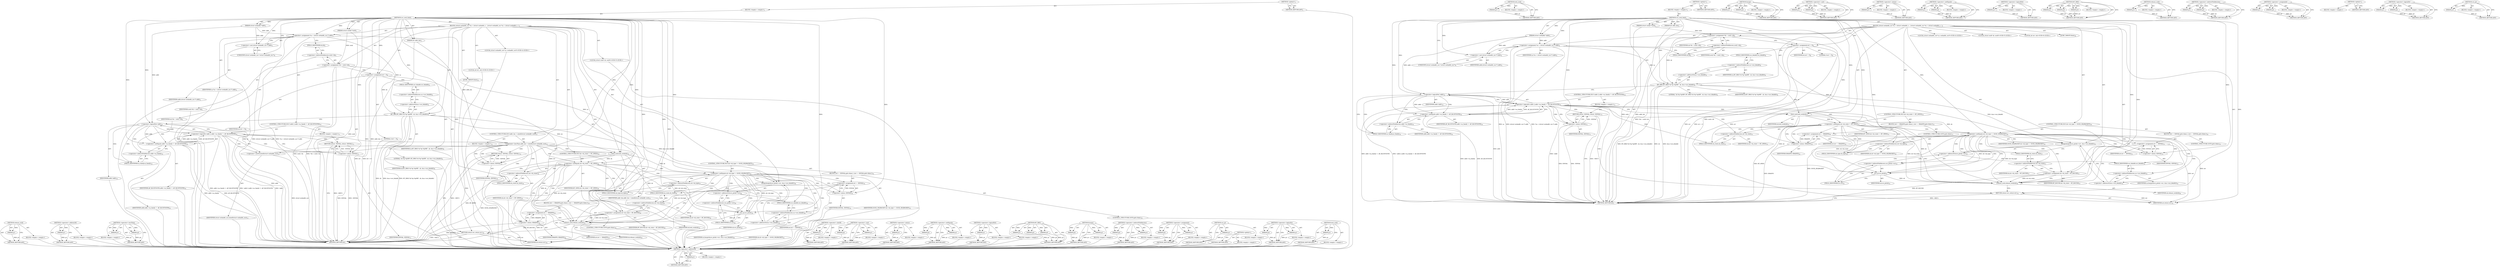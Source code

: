 digraph "lock_sock" {
vulnerable_143 [label=<(METHOD,&lt;operator&gt;.addressOf)>];
vulnerable_144 [label=<(PARAM,p1)>];
vulnerable_145 [label=<(BLOCK,&lt;empty&gt;,&lt;empty&gt;)>];
vulnerable_146 [label=<(METHOD_RETURN,ANY)>];
vulnerable_165 [label=<(METHOD,lock_sock)>];
vulnerable_166 [label=<(PARAM,p1)>];
vulnerable_167 [label=<(BLOCK,&lt;empty&gt;,&lt;empty&gt;)>];
vulnerable_168 [label=<(METHOD_RETURN,ANY)>];
vulnerable_6 [label=<(METHOD,&lt;global&gt;)<SUB>1</SUB>>];
vulnerable_7 [label=<(BLOCK,&lt;empty&gt;,&lt;empty&gt;)<SUB>1</SUB>>];
vulnerable_8 [label=<(METHOD,sco_sock_bind)<SUB>1</SUB>>];
vulnerable_9 [label=<(PARAM,struct socket *sock)<SUB>1</SUB>>];
vulnerable_10 [label=<(PARAM,struct sockaddr *addr)<SUB>1</SUB>>];
vulnerable_11 [label=<(PARAM,int addr_len)<SUB>2</SUB>>];
vulnerable_12 [label=<(BLOCK,{
	struct sockaddr_sco *sa = (struct sockaddr_s...,{
	struct sockaddr_sco *sa = (struct sockaddr_s...)<SUB>3</SUB>>];
vulnerable_13 [label="<(LOCAL,struct sockaddr_sco* sa: sockaddr_sco*)<SUB>4</SUB>>"];
vulnerable_14 [label=<(&lt;operator&gt;.assignment,*sa = (struct sockaddr_sco *) addr)<SUB>4</SUB>>];
vulnerable_15 [label=<(IDENTIFIER,sa,*sa = (struct sockaddr_sco *) addr)<SUB>4</SUB>>];
vulnerable_16 [label=<(&lt;operator&gt;.cast,(struct sockaddr_sco *) addr)<SUB>4</SUB>>];
vulnerable_17 [label=<(UNKNOWN,struct sockaddr_sco *,struct sockaddr_sco *)<SUB>4</SUB>>];
vulnerable_18 [label=<(IDENTIFIER,addr,(struct sockaddr_sco *) addr)<SUB>4</SUB>>];
vulnerable_19 [label="<(LOCAL,struct sock* sk: sock*)<SUB>5</SUB>>"];
vulnerable_20 [label=<(&lt;operator&gt;.assignment,*sk = sock-&gt;sk)<SUB>5</SUB>>];
vulnerable_21 [label=<(IDENTIFIER,sk,*sk = sock-&gt;sk)<SUB>5</SUB>>];
vulnerable_22 [label=<(&lt;operator&gt;.indirectFieldAccess,sock-&gt;sk)<SUB>5</SUB>>];
vulnerable_23 [label=<(IDENTIFIER,sock,*sk = sock-&gt;sk)<SUB>5</SUB>>];
vulnerable_24 [label=<(FIELD_IDENTIFIER,sk,sk)<SUB>5</SUB>>];
vulnerable_25 [label="<(LOCAL,int err: int)<SUB>6</SUB>>"];
vulnerable_26 [label=<(&lt;operator&gt;.assignment,err = 0)<SUB>6</SUB>>];
vulnerable_27 [label=<(IDENTIFIER,err,err = 0)<SUB>6</SUB>>];
vulnerable_28 [label=<(LITERAL,0,err = 0)<SUB>6</SUB>>];
vulnerable_29 [label=<(BT_DBG,BT_DBG(&quot;sk %p %pMR&quot;, sk, &amp;sa-&gt;sco_bdaddr))<SUB>8</SUB>>];
vulnerable_30 [label=<(LITERAL,&quot;sk %p %pMR&quot;,BT_DBG(&quot;sk %p %pMR&quot;, sk, &amp;sa-&gt;sco_bdaddr))<SUB>8</SUB>>];
vulnerable_31 [label=<(IDENTIFIER,sk,BT_DBG(&quot;sk %p %pMR&quot;, sk, &amp;sa-&gt;sco_bdaddr))<SUB>8</SUB>>];
vulnerable_32 [label=<(&lt;operator&gt;.addressOf,&amp;sa-&gt;sco_bdaddr)<SUB>8</SUB>>];
vulnerable_33 [label=<(&lt;operator&gt;.indirectFieldAccess,sa-&gt;sco_bdaddr)<SUB>8</SUB>>];
vulnerable_34 [label=<(IDENTIFIER,sa,BT_DBG(&quot;sk %p %pMR&quot;, sk, &amp;sa-&gt;sco_bdaddr))<SUB>8</SUB>>];
vulnerable_35 [label=<(FIELD_IDENTIFIER,sco_bdaddr,sco_bdaddr)<SUB>8</SUB>>];
vulnerable_36 [label=<(CONTROL_STRUCTURE,IF,if (!addr || addr-&gt;sa_family != AF_BLUETOOTH))<SUB>10</SUB>>];
vulnerable_37 [label=<(&lt;operator&gt;.logicalOr,!addr || addr-&gt;sa_family != AF_BLUETOOTH)<SUB>10</SUB>>];
vulnerable_38 [label=<(&lt;operator&gt;.logicalNot,!addr)<SUB>10</SUB>>];
vulnerable_39 [label=<(IDENTIFIER,addr,!addr)<SUB>10</SUB>>];
vulnerable_40 [label=<(&lt;operator&gt;.notEquals,addr-&gt;sa_family != AF_BLUETOOTH)<SUB>10</SUB>>];
vulnerable_41 [label=<(&lt;operator&gt;.indirectFieldAccess,addr-&gt;sa_family)<SUB>10</SUB>>];
vulnerable_42 [label=<(IDENTIFIER,addr,addr-&gt;sa_family != AF_BLUETOOTH)<SUB>10</SUB>>];
vulnerable_43 [label=<(FIELD_IDENTIFIER,sa_family,sa_family)<SUB>10</SUB>>];
vulnerable_44 [label=<(IDENTIFIER,AF_BLUETOOTH,addr-&gt;sa_family != AF_BLUETOOTH)<SUB>10</SUB>>];
vulnerable_45 [label=<(BLOCK,&lt;empty&gt;,&lt;empty&gt;)<SUB>11</SUB>>];
vulnerable_46 [label=<(RETURN,return -EINVAL;,return -EINVAL;)<SUB>11</SUB>>];
vulnerable_47 [label=<(&lt;operator&gt;.minus,-EINVAL)<SUB>11</SUB>>];
vulnerable_48 [label=<(IDENTIFIER,EINVAL,-EINVAL)<SUB>11</SUB>>];
vulnerable_49 [label=<(lock_sock,lock_sock(sk))<SUB>13</SUB>>];
vulnerable_50 [label=<(IDENTIFIER,sk,lock_sock(sk))<SUB>13</SUB>>];
vulnerable_51 [label=<(CONTROL_STRUCTURE,IF,if (sk-&gt;sk_state != BT_OPEN))<SUB>15</SUB>>];
vulnerable_52 [label=<(&lt;operator&gt;.notEquals,sk-&gt;sk_state != BT_OPEN)<SUB>15</SUB>>];
vulnerable_53 [label=<(&lt;operator&gt;.indirectFieldAccess,sk-&gt;sk_state)<SUB>15</SUB>>];
vulnerable_54 [label=<(IDENTIFIER,sk,sk-&gt;sk_state != BT_OPEN)<SUB>15</SUB>>];
vulnerable_55 [label=<(FIELD_IDENTIFIER,sk_state,sk_state)<SUB>15</SUB>>];
vulnerable_56 [label=<(IDENTIFIER,BT_OPEN,sk-&gt;sk_state != BT_OPEN)<SUB>15</SUB>>];
vulnerable_57 [label=<(BLOCK,{
		err = -EBADFD;
		goto done;
	},{
		err = -EBADFD;
		goto done;
	})<SUB>15</SUB>>];
vulnerable_58 [label=<(&lt;operator&gt;.assignment,err = -EBADFD)<SUB>16</SUB>>];
vulnerable_59 [label=<(IDENTIFIER,err,err = -EBADFD)<SUB>16</SUB>>];
vulnerable_60 [label=<(&lt;operator&gt;.minus,-EBADFD)<SUB>16</SUB>>];
vulnerable_61 [label=<(IDENTIFIER,EBADFD,-EBADFD)<SUB>16</SUB>>];
vulnerable_62 [label=<(CONTROL_STRUCTURE,GOTO,goto done;)<SUB>17</SUB>>];
vulnerable_63 [label=<(CONTROL_STRUCTURE,IF,if (sk-&gt;sk_type != SOCK_SEQPACKET))<SUB>20</SUB>>];
vulnerable_64 [label=<(&lt;operator&gt;.notEquals,sk-&gt;sk_type != SOCK_SEQPACKET)<SUB>20</SUB>>];
vulnerable_65 [label=<(&lt;operator&gt;.indirectFieldAccess,sk-&gt;sk_type)<SUB>20</SUB>>];
vulnerable_66 [label=<(IDENTIFIER,sk,sk-&gt;sk_type != SOCK_SEQPACKET)<SUB>20</SUB>>];
vulnerable_67 [label=<(FIELD_IDENTIFIER,sk_type,sk_type)<SUB>20</SUB>>];
vulnerable_68 [label=<(IDENTIFIER,SOCK_SEQPACKET,sk-&gt;sk_type != SOCK_SEQPACKET)<SUB>20</SUB>>];
vulnerable_69 [label=<(BLOCK,{
		err = -EINVAL;
		goto done;
	},{
		err = -EINVAL;
		goto done;
	})<SUB>20</SUB>>];
vulnerable_70 [label=<(&lt;operator&gt;.assignment,err = -EINVAL)<SUB>21</SUB>>];
vulnerable_71 [label=<(IDENTIFIER,err,err = -EINVAL)<SUB>21</SUB>>];
vulnerable_72 [label=<(&lt;operator&gt;.minus,-EINVAL)<SUB>21</SUB>>];
vulnerable_73 [label=<(IDENTIFIER,EINVAL,-EINVAL)<SUB>21</SUB>>];
vulnerable_74 [label=<(CONTROL_STRUCTURE,GOTO,goto done;)<SUB>22</SUB>>];
vulnerable_75 [label=<(bacpy,bacpy(&amp;sco_pi(sk)-&gt;src, &amp;sa-&gt;sco_bdaddr))<SUB>25</SUB>>];
vulnerable_76 [label=<(&lt;operator&gt;.addressOf,&amp;sco_pi(sk)-&gt;src)<SUB>25</SUB>>];
vulnerable_77 [label=<(&lt;operator&gt;.indirectFieldAccess,sco_pi(sk)-&gt;src)<SUB>25</SUB>>];
vulnerable_78 [label=<(sco_pi,sco_pi(sk))<SUB>25</SUB>>];
vulnerable_79 [label=<(IDENTIFIER,sk,sco_pi(sk))<SUB>25</SUB>>];
vulnerable_80 [label=<(FIELD_IDENTIFIER,src,src)<SUB>25</SUB>>];
vulnerable_81 [label=<(&lt;operator&gt;.addressOf,&amp;sa-&gt;sco_bdaddr)<SUB>25</SUB>>];
vulnerable_82 [label=<(&lt;operator&gt;.indirectFieldAccess,sa-&gt;sco_bdaddr)<SUB>25</SUB>>];
vulnerable_83 [label=<(IDENTIFIER,sa,bacpy(&amp;sco_pi(sk)-&gt;src, &amp;sa-&gt;sco_bdaddr))<SUB>25</SUB>>];
vulnerable_84 [label=<(FIELD_IDENTIFIER,sco_bdaddr,sco_bdaddr)<SUB>25</SUB>>];
vulnerable_85 [label=<(&lt;operator&gt;.assignment,sk-&gt;sk_state = BT_BOUND)<SUB>27</SUB>>];
vulnerable_86 [label=<(&lt;operator&gt;.indirectFieldAccess,sk-&gt;sk_state)<SUB>27</SUB>>];
vulnerable_87 [label=<(IDENTIFIER,sk,sk-&gt;sk_state = BT_BOUND)<SUB>27</SUB>>];
vulnerable_88 [label=<(FIELD_IDENTIFIER,sk_state,sk_state)<SUB>27</SUB>>];
vulnerable_89 [label=<(IDENTIFIER,BT_BOUND,sk-&gt;sk_state = BT_BOUND)<SUB>27</SUB>>];
vulnerable_90 [label=<(JUMP_TARGET,done)<SUB>29</SUB>>];
vulnerable_91 [label=<(release_sock,release_sock(sk))<SUB>30</SUB>>];
vulnerable_92 [label=<(IDENTIFIER,sk,release_sock(sk))<SUB>30</SUB>>];
vulnerable_93 [label=<(RETURN,return err;,return err;)<SUB>31</SUB>>];
vulnerable_94 [label=<(IDENTIFIER,err,return err;)<SUB>31</SUB>>];
vulnerable_95 [label=<(METHOD_RETURN,int)<SUB>1</SUB>>];
vulnerable_97 [label=<(METHOD_RETURN,ANY)<SUB>1</SUB>>];
vulnerable_169 [label=<(METHOD,bacpy)>];
vulnerable_170 [label=<(PARAM,p1)>];
vulnerable_171 [label=<(PARAM,p2)>];
vulnerable_172 [label=<(BLOCK,&lt;empty&gt;,&lt;empty&gt;)>];
vulnerable_173 [label=<(METHOD_RETURN,ANY)>];
vulnerable_127 [label=<(METHOD,&lt;operator&gt;.cast)>];
vulnerable_128 [label=<(PARAM,p1)>];
vulnerable_129 [label=<(PARAM,p2)>];
vulnerable_130 [label=<(BLOCK,&lt;empty&gt;,&lt;empty&gt;)>];
vulnerable_131 [label=<(METHOD_RETURN,ANY)>];
vulnerable_161 [label=<(METHOD,&lt;operator&gt;.minus)>];
vulnerable_162 [label=<(PARAM,p1)>];
vulnerable_163 [label=<(BLOCK,&lt;empty&gt;,&lt;empty&gt;)>];
vulnerable_164 [label=<(METHOD_RETURN,ANY)>];
vulnerable_156 [label=<(METHOD,&lt;operator&gt;.notEquals)>];
vulnerable_157 [label=<(PARAM,p1)>];
vulnerable_158 [label=<(PARAM,p2)>];
vulnerable_159 [label=<(BLOCK,&lt;empty&gt;,&lt;empty&gt;)>];
vulnerable_160 [label=<(METHOD_RETURN,ANY)>];
vulnerable_152 [label=<(METHOD,&lt;operator&gt;.logicalNot)>];
vulnerable_153 [label=<(PARAM,p1)>];
vulnerable_154 [label=<(BLOCK,&lt;empty&gt;,&lt;empty&gt;)>];
vulnerable_155 [label=<(METHOD_RETURN,ANY)>];
vulnerable_137 [label=<(METHOD,BT_DBG)>];
vulnerable_138 [label=<(PARAM,p1)>];
vulnerable_139 [label=<(PARAM,p2)>];
vulnerable_140 [label=<(PARAM,p3)>];
vulnerable_141 [label=<(BLOCK,&lt;empty&gt;,&lt;empty&gt;)>];
vulnerable_142 [label=<(METHOD_RETURN,ANY)>];
vulnerable_178 [label=<(METHOD,release_sock)>];
vulnerable_179 [label=<(PARAM,p1)>];
vulnerable_180 [label=<(BLOCK,&lt;empty&gt;,&lt;empty&gt;)>];
vulnerable_181 [label=<(METHOD_RETURN,ANY)>];
vulnerable_132 [label=<(METHOD,&lt;operator&gt;.indirectFieldAccess)>];
vulnerable_133 [label=<(PARAM,p1)>];
vulnerable_134 [label=<(PARAM,p2)>];
vulnerable_135 [label=<(BLOCK,&lt;empty&gt;,&lt;empty&gt;)>];
vulnerable_136 [label=<(METHOD_RETURN,ANY)>];
vulnerable_122 [label=<(METHOD,&lt;operator&gt;.assignment)>];
vulnerable_123 [label=<(PARAM,p1)>];
vulnerable_124 [label=<(PARAM,p2)>];
vulnerable_125 [label=<(BLOCK,&lt;empty&gt;,&lt;empty&gt;)>];
vulnerable_126 [label=<(METHOD_RETURN,ANY)>];
vulnerable_116 [label=<(METHOD,&lt;global&gt;)<SUB>1</SUB>>];
vulnerable_117 [label=<(BLOCK,&lt;empty&gt;,&lt;empty&gt;)>];
vulnerable_118 [label=<(METHOD_RETURN,ANY)>];
vulnerable_147 [label=<(METHOD,&lt;operator&gt;.logicalOr)>];
vulnerable_148 [label=<(PARAM,p1)>];
vulnerable_149 [label=<(PARAM,p2)>];
vulnerable_150 [label=<(BLOCK,&lt;empty&gt;,&lt;empty&gt;)>];
vulnerable_151 [label=<(METHOD_RETURN,ANY)>];
vulnerable_174 [label=<(METHOD,sco_pi)>];
vulnerable_175 [label=<(PARAM,p1)>];
vulnerable_176 [label=<(BLOCK,&lt;empty&gt;,&lt;empty&gt;)>];
vulnerable_177 [label=<(METHOD_RETURN,ANY)>];
fixed_198 [label=<(METHOD,release_sock)>];
fixed_199 [label=<(PARAM,p1)>];
fixed_200 [label=<(BLOCK,&lt;empty&gt;,&lt;empty&gt;)>];
fixed_201 [label=<(METHOD_RETURN,ANY)>];
fixed_154 [label=<(METHOD,&lt;operator&gt;.addressOf)>];
fixed_155 [label=<(PARAM,p1)>];
fixed_156 [label=<(BLOCK,&lt;empty&gt;,&lt;empty&gt;)>];
fixed_157 [label=<(METHOD_RETURN,ANY)>];
fixed_176 [label=<(METHOD,&lt;operator&gt;.lessThan)>];
fixed_177 [label=<(PARAM,p1)>];
fixed_178 [label=<(PARAM,p2)>];
fixed_179 [label=<(BLOCK,&lt;empty&gt;,&lt;empty&gt;)>];
fixed_180 [label=<(METHOD_RETURN,ANY)>];
fixed_6 [label=<(METHOD,&lt;global&gt;)<SUB>1</SUB>>];
fixed_7 [label=<(BLOCK,&lt;empty&gt;,&lt;empty&gt;)<SUB>1</SUB>>];
fixed_8 [label=<(METHOD,sco_sock_bind)<SUB>1</SUB>>];
fixed_9 [label=<(PARAM,struct socket *sock)<SUB>1</SUB>>];
fixed_10 [label=<(PARAM,struct sockaddr *addr)<SUB>1</SUB>>];
fixed_11 [label=<(PARAM,int addr_len)<SUB>2</SUB>>];
fixed_12 [label=<(BLOCK,{
	struct sockaddr_sco *sa = (struct sockaddr_s...,{
	struct sockaddr_sco *sa = (struct sockaddr_s...)<SUB>3</SUB>>];
fixed_13 [label="<(LOCAL,struct sockaddr_sco* sa: sockaddr_sco*)<SUB>4</SUB>>"];
fixed_14 [label=<(&lt;operator&gt;.assignment,*sa = (struct sockaddr_sco *) addr)<SUB>4</SUB>>];
fixed_15 [label=<(IDENTIFIER,sa,*sa = (struct sockaddr_sco *) addr)<SUB>4</SUB>>];
fixed_16 [label=<(&lt;operator&gt;.cast,(struct sockaddr_sco *) addr)<SUB>4</SUB>>];
fixed_17 [label=<(UNKNOWN,struct sockaddr_sco *,struct sockaddr_sco *)<SUB>4</SUB>>];
fixed_18 [label=<(IDENTIFIER,addr,(struct sockaddr_sco *) addr)<SUB>4</SUB>>];
fixed_19 [label="<(LOCAL,struct sock* sk: sock*)<SUB>5</SUB>>"];
fixed_20 [label=<(&lt;operator&gt;.assignment,*sk = sock-&gt;sk)<SUB>5</SUB>>];
fixed_21 [label=<(IDENTIFIER,sk,*sk = sock-&gt;sk)<SUB>5</SUB>>];
fixed_22 [label=<(&lt;operator&gt;.indirectFieldAccess,sock-&gt;sk)<SUB>5</SUB>>];
fixed_23 [label=<(IDENTIFIER,sock,*sk = sock-&gt;sk)<SUB>5</SUB>>];
fixed_24 [label=<(FIELD_IDENTIFIER,sk,sk)<SUB>5</SUB>>];
fixed_25 [label="<(LOCAL,int err: int)<SUB>6</SUB>>"];
fixed_26 [label=<(&lt;operator&gt;.assignment,err = 0)<SUB>6</SUB>>];
fixed_27 [label=<(IDENTIFIER,err,err = 0)<SUB>6</SUB>>];
fixed_28 [label=<(LITERAL,0,err = 0)<SUB>6</SUB>>];
fixed_29 [label=<(BT_DBG,BT_DBG(&quot;sk %p %pMR&quot;, sk, &amp;sa-&gt;sco_bdaddr))<SUB>8</SUB>>];
fixed_30 [label=<(LITERAL,&quot;sk %p %pMR&quot;,BT_DBG(&quot;sk %p %pMR&quot;, sk, &amp;sa-&gt;sco_bdaddr))<SUB>8</SUB>>];
fixed_31 [label=<(IDENTIFIER,sk,BT_DBG(&quot;sk %p %pMR&quot;, sk, &amp;sa-&gt;sco_bdaddr))<SUB>8</SUB>>];
fixed_32 [label=<(&lt;operator&gt;.addressOf,&amp;sa-&gt;sco_bdaddr)<SUB>8</SUB>>];
fixed_33 [label=<(&lt;operator&gt;.indirectFieldAccess,sa-&gt;sco_bdaddr)<SUB>8</SUB>>];
fixed_34 [label=<(IDENTIFIER,sa,BT_DBG(&quot;sk %p %pMR&quot;, sk, &amp;sa-&gt;sco_bdaddr))<SUB>8</SUB>>];
fixed_35 [label=<(FIELD_IDENTIFIER,sco_bdaddr,sco_bdaddr)<SUB>8</SUB>>];
fixed_36 [label=<(CONTROL_STRUCTURE,IF,if (!addr || addr-&gt;sa_family != AF_BLUETOOTH))<SUB>10</SUB>>];
fixed_37 [label=<(&lt;operator&gt;.logicalOr,!addr || addr-&gt;sa_family != AF_BLUETOOTH)<SUB>10</SUB>>];
fixed_38 [label=<(&lt;operator&gt;.logicalNot,!addr)<SUB>10</SUB>>];
fixed_39 [label=<(IDENTIFIER,addr,!addr)<SUB>10</SUB>>];
fixed_40 [label=<(&lt;operator&gt;.notEquals,addr-&gt;sa_family != AF_BLUETOOTH)<SUB>10</SUB>>];
fixed_41 [label=<(&lt;operator&gt;.indirectFieldAccess,addr-&gt;sa_family)<SUB>10</SUB>>];
fixed_42 [label=<(IDENTIFIER,addr,addr-&gt;sa_family != AF_BLUETOOTH)<SUB>10</SUB>>];
fixed_43 [label=<(FIELD_IDENTIFIER,sa_family,sa_family)<SUB>10</SUB>>];
fixed_44 [label=<(IDENTIFIER,AF_BLUETOOTH,addr-&gt;sa_family != AF_BLUETOOTH)<SUB>10</SUB>>];
fixed_45 [label=<(BLOCK,&lt;empty&gt;,&lt;empty&gt;)<SUB>11</SUB>>];
fixed_46 [label=<(RETURN,return -EINVAL;,return -EINVAL;)<SUB>11</SUB>>];
fixed_47 [label=<(&lt;operator&gt;.minus,-EINVAL)<SUB>11</SUB>>];
fixed_48 [label=<(IDENTIFIER,EINVAL,-EINVAL)<SUB>11</SUB>>];
fixed_49 [label=<(CONTROL_STRUCTURE,IF,if (addr_len &lt; sizeof(struct sockaddr_sco)))<SUB>13</SUB>>];
fixed_50 [label=<(&lt;operator&gt;.lessThan,addr_len &lt; sizeof(struct sockaddr_sco))<SUB>13</SUB>>];
fixed_51 [label=<(IDENTIFIER,addr_len,addr_len &lt; sizeof(struct sockaddr_sco))<SUB>13</SUB>>];
fixed_52 [label=<(&lt;operator&gt;.sizeOf,sizeof(struct sockaddr_sco))<SUB>13</SUB>>];
fixed_53 [label=<(IDENTIFIER,struct sockaddr_sco,sizeof(struct sockaddr_sco))<SUB>13</SUB>>];
fixed_54 [label=<(BLOCK,&lt;empty&gt;,&lt;empty&gt;)<SUB>14</SUB>>];
fixed_55 [label=<(RETURN,return -EINVAL;,return -EINVAL;)<SUB>14</SUB>>];
fixed_56 [label=<(&lt;operator&gt;.minus,-EINVAL)<SUB>14</SUB>>];
fixed_57 [label=<(IDENTIFIER,EINVAL,-EINVAL)<SUB>14</SUB>>];
fixed_58 [label=<(lock_sock,lock_sock(sk))<SUB>16</SUB>>];
fixed_59 [label=<(IDENTIFIER,sk,lock_sock(sk))<SUB>16</SUB>>];
fixed_60 [label=<(CONTROL_STRUCTURE,IF,if (sk-&gt;sk_state != BT_OPEN))<SUB>18</SUB>>];
fixed_61 [label=<(&lt;operator&gt;.notEquals,sk-&gt;sk_state != BT_OPEN)<SUB>18</SUB>>];
fixed_62 [label=<(&lt;operator&gt;.indirectFieldAccess,sk-&gt;sk_state)<SUB>18</SUB>>];
fixed_63 [label=<(IDENTIFIER,sk,sk-&gt;sk_state != BT_OPEN)<SUB>18</SUB>>];
fixed_64 [label=<(FIELD_IDENTIFIER,sk_state,sk_state)<SUB>18</SUB>>];
fixed_65 [label=<(IDENTIFIER,BT_OPEN,sk-&gt;sk_state != BT_OPEN)<SUB>18</SUB>>];
fixed_66 [label=<(BLOCK,{
		err = -EBADFD;
		goto done;
	},{
		err = -EBADFD;
		goto done;
	})<SUB>18</SUB>>];
fixed_67 [label=<(&lt;operator&gt;.assignment,err = -EBADFD)<SUB>19</SUB>>];
fixed_68 [label=<(IDENTIFIER,err,err = -EBADFD)<SUB>19</SUB>>];
fixed_69 [label=<(&lt;operator&gt;.minus,-EBADFD)<SUB>19</SUB>>];
fixed_70 [label=<(IDENTIFIER,EBADFD,-EBADFD)<SUB>19</SUB>>];
fixed_71 [label=<(CONTROL_STRUCTURE,GOTO,goto done;)<SUB>20</SUB>>];
fixed_72 [label=<(CONTROL_STRUCTURE,IF,if (sk-&gt;sk_type != SOCK_SEQPACKET))<SUB>23</SUB>>];
fixed_73 [label=<(&lt;operator&gt;.notEquals,sk-&gt;sk_type != SOCK_SEQPACKET)<SUB>23</SUB>>];
fixed_74 [label=<(&lt;operator&gt;.indirectFieldAccess,sk-&gt;sk_type)<SUB>23</SUB>>];
fixed_75 [label=<(IDENTIFIER,sk,sk-&gt;sk_type != SOCK_SEQPACKET)<SUB>23</SUB>>];
fixed_76 [label=<(FIELD_IDENTIFIER,sk_type,sk_type)<SUB>23</SUB>>];
fixed_77 [label=<(IDENTIFIER,SOCK_SEQPACKET,sk-&gt;sk_type != SOCK_SEQPACKET)<SUB>23</SUB>>];
fixed_78 [label=<(BLOCK,{
		err = -EINVAL;
		goto done;
	},{
		err = -EINVAL;
		goto done;
	})<SUB>23</SUB>>];
fixed_79 [label=<(&lt;operator&gt;.assignment,err = -EINVAL)<SUB>24</SUB>>];
fixed_80 [label=<(IDENTIFIER,err,err = -EINVAL)<SUB>24</SUB>>];
fixed_81 [label=<(&lt;operator&gt;.minus,-EINVAL)<SUB>24</SUB>>];
fixed_82 [label=<(IDENTIFIER,EINVAL,-EINVAL)<SUB>24</SUB>>];
fixed_83 [label=<(CONTROL_STRUCTURE,GOTO,goto done;)<SUB>25</SUB>>];
fixed_84 [label=<(bacpy,bacpy(&amp;sco_pi(sk)-&gt;src, &amp;sa-&gt;sco_bdaddr))<SUB>28</SUB>>];
fixed_85 [label=<(&lt;operator&gt;.addressOf,&amp;sco_pi(sk)-&gt;src)<SUB>28</SUB>>];
fixed_86 [label=<(&lt;operator&gt;.indirectFieldAccess,sco_pi(sk)-&gt;src)<SUB>28</SUB>>];
fixed_87 [label=<(sco_pi,sco_pi(sk))<SUB>28</SUB>>];
fixed_88 [label=<(IDENTIFIER,sk,sco_pi(sk))<SUB>28</SUB>>];
fixed_89 [label=<(FIELD_IDENTIFIER,src,src)<SUB>28</SUB>>];
fixed_90 [label=<(&lt;operator&gt;.addressOf,&amp;sa-&gt;sco_bdaddr)<SUB>28</SUB>>];
fixed_91 [label=<(&lt;operator&gt;.indirectFieldAccess,sa-&gt;sco_bdaddr)<SUB>28</SUB>>];
fixed_92 [label=<(IDENTIFIER,sa,bacpy(&amp;sco_pi(sk)-&gt;src, &amp;sa-&gt;sco_bdaddr))<SUB>28</SUB>>];
fixed_93 [label=<(FIELD_IDENTIFIER,sco_bdaddr,sco_bdaddr)<SUB>28</SUB>>];
fixed_94 [label=<(&lt;operator&gt;.assignment,sk-&gt;sk_state = BT_BOUND)<SUB>30</SUB>>];
fixed_95 [label=<(&lt;operator&gt;.indirectFieldAccess,sk-&gt;sk_state)<SUB>30</SUB>>];
fixed_96 [label=<(IDENTIFIER,sk,sk-&gt;sk_state = BT_BOUND)<SUB>30</SUB>>];
fixed_97 [label=<(FIELD_IDENTIFIER,sk_state,sk_state)<SUB>30</SUB>>];
fixed_98 [label=<(IDENTIFIER,BT_BOUND,sk-&gt;sk_state = BT_BOUND)<SUB>30</SUB>>];
fixed_99 [label=<(JUMP_TARGET,done)<SUB>32</SUB>>];
fixed_100 [label=<(release_sock,release_sock(sk))<SUB>33</SUB>>];
fixed_101 [label=<(IDENTIFIER,sk,release_sock(sk))<SUB>33</SUB>>];
fixed_102 [label=<(RETURN,return err;,return err;)<SUB>34</SUB>>];
fixed_103 [label=<(IDENTIFIER,err,return err;)<SUB>34</SUB>>];
fixed_104 [label=<(METHOD_RETURN,int)<SUB>1</SUB>>];
fixed_106 [label=<(METHOD_RETURN,ANY)<SUB>1</SUB>>];
fixed_181 [label=<(METHOD,&lt;operator&gt;.sizeOf)>];
fixed_182 [label=<(PARAM,p1)>];
fixed_183 [label=<(BLOCK,&lt;empty&gt;,&lt;empty&gt;)>];
fixed_184 [label=<(METHOD_RETURN,ANY)>];
fixed_138 [label=<(METHOD,&lt;operator&gt;.cast)>];
fixed_139 [label=<(PARAM,p1)>];
fixed_140 [label=<(PARAM,p2)>];
fixed_141 [label=<(BLOCK,&lt;empty&gt;,&lt;empty&gt;)>];
fixed_142 [label=<(METHOD_RETURN,ANY)>];
fixed_172 [label=<(METHOD,&lt;operator&gt;.minus)>];
fixed_173 [label=<(PARAM,p1)>];
fixed_174 [label=<(BLOCK,&lt;empty&gt;,&lt;empty&gt;)>];
fixed_175 [label=<(METHOD_RETURN,ANY)>];
fixed_167 [label=<(METHOD,&lt;operator&gt;.notEquals)>];
fixed_168 [label=<(PARAM,p1)>];
fixed_169 [label=<(PARAM,p2)>];
fixed_170 [label=<(BLOCK,&lt;empty&gt;,&lt;empty&gt;)>];
fixed_171 [label=<(METHOD_RETURN,ANY)>];
fixed_163 [label=<(METHOD,&lt;operator&gt;.logicalNot)>];
fixed_164 [label=<(PARAM,p1)>];
fixed_165 [label=<(BLOCK,&lt;empty&gt;,&lt;empty&gt;)>];
fixed_166 [label=<(METHOD_RETURN,ANY)>];
fixed_148 [label=<(METHOD,BT_DBG)>];
fixed_149 [label=<(PARAM,p1)>];
fixed_150 [label=<(PARAM,p2)>];
fixed_151 [label=<(PARAM,p3)>];
fixed_152 [label=<(BLOCK,&lt;empty&gt;,&lt;empty&gt;)>];
fixed_153 [label=<(METHOD_RETURN,ANY)>];
fixed_189 [label=<(METHOD,bacpy)>];
fixed_190 [label=<(PARAM,p1)>];
fixed_191 [label=<(PARAM,p2)>];
fixed_192 [label=<(BLOCK,&lt;empty&gt;,&lt;empty&gt;)>];
fixed_193 [label=<(METHOD_RETURN,ANY)>];
fixed_143 [label=<(METHOD,&lt;operator&gt;.indirectFieldAccess)>];
fixed_144 [label=<(PARAM,p1)>];
fixed_145 [label=<(PARAM,p2)>];
fixed_146 [label=<(BLOCK,&lt;empty&gt;,&lt;empty&gt;)>];
fixed_147 [label=<(METHOD_RETURN,ANY)>];
fixed_133 [label=<(METHOD,&lt;operator&gt;.assignment)>];
fixed_134 [label=<(PARAM,p1)>];
fixed_135 [label=<(PARAM,p2)>];
fixed_136 [label=<(BLOCK,&lt;empty&gt;,&lt;empty&gt;)>];
fixed_137 [label=<(METHOD_RETURN,ANY)>];
fixed_127 [label=<(METHOD,&lt;global&gt;)<SUB>1</SUB>>];
fixed_128 [label=<(BLOCK,&lt;empty&gt;,&lt;empty&gt;)>];
fixed_129 [label=<(METHOD_RETURN,ANY)>];
fixed_194 [label=<(METHOD,sco_pi)>];
fixed_195 [label=<(PARAM,p1)>];
fixed_196 [label=<(BLOCK,&lt;empty&gt;,&lt;empty&gt;)>];
fixed_197 [label=<(METHOD_RETURN,ANY)>];
fixed_158 [label=<(METHOD,&lt;operator&gt;.logicalOr)>];
fixed_159 [label=<(PARAM,p1)>];
fixed_160 [label=<(PARAM,p2)>];
fixed_161 [label=<(BLOCK,&lt;empty&gt;,&lt;empty&gt;)>];
fixed_162 [label=<(METHOD_RETURN,ANY)>];
fixed_185 [label=<(METHOD,lock_sock)>];
fixed_186 [label=<(PARAM,p1)>];
fixed_187 [label=<(BLOCK,&lt;empty&gt;,&lt;empty&gt;)>];
fixed_188 [label=<(METHOD_RETURN,ANY)>];
vulnerable_143 -> vulnerable_144  [key=0, label="AST: "];
vulnerable_143 -> vulnerable_144  [key=1, label="DDG: "];
vulnerable_143 -> vulnerable_145  [key=0, label="AST: "];
vulnerable_143 -> vulnerable_146  [key=0, label="AST: "];
vulnerable_143 -> vulnerable_146  [key=1, label="CFG: "];
vulnerable_144 -> vulnerable_146  [key=0, label="DDG: p1"];
vulnerable_165 -> vulnerable_166  [key=0, label="AST: "];
vulnerable_165 -> vulnerable_166  [key=1, label="DDG: "];
vulnerable_165 -> vulnerable_167  [key=0, label="AST: "];
vulnerable_165 -> vulnerable_168  [key=0, label="AST: "];
vulnerable_165 -> vulnerable_168  [key=1, label="CFG: "];
vulnerable_166 -> vulnerable_168  [key=0, label="DDG: p1"];
vulnerable_6 -> vulnerable_7  [key=0, label="AST: "];
vulnerable_6 -> vulnerable_97  [key=0, label="AST: "];
vulnerable_6 -> vulnerable_97  [key=1, label="CFG: "];
vulnerable_7 -> vulnerable_8  [key=0, label="AST: "];
vulnerable_8 -> vulnerable_9  [key=0, label="AST: "];
vulnerable_8 -> vulnerable_9  [key=1, label="DDG: "];
vulnerable_8 -> vulnerable_10  [key=0, label="AST: "];
vulnerable_8 -> vulnerable_10  [key=1, label="DDG: "];
vulnerable_8 -> vulnerable_11  [key=0, label="AST: "];
vulnerable_8 -> vulnerable_11  [key=1, label="DDG: "];
vulnerable_8 -> vulnerable_12  [key=0, label="AST: "];
vulnerable_8 -> vulnerable_95  [key=0, label="AST: "];
vulnerable_8 -> vulnerable_17  [key=0, label="CFG: "];
vulnerable_8 -> vulnerable_14  [key=0, label="DDG: "];
vulnerable_8 -> vulnerable_26  [key=0, label="DDG: "];
vulnerable_8 -> vulnerable_85  [key=0, label="DDG: "];
vulnerable_8 -> vulnerable_29  [key=0, label="DDG: "];
vulnerable_8 -> vulnerable_49  [key=0, label="DDG: "];
vulnerable_8 -> vulnerable_91  [key=0, label="DDG: "];
vulnerable_8 -> vulnerable_94  [key=0, label="DDG: "];
vulnerable_8 -> vulnerable_16  [key=0, label="DDG: "];
vulnerable_8 -> vulnerable_52  [key=0, label="DDG: "];
vulnerable_8 -> vulnerable_64  [key=0, label="DDG: "];
vulnerable_8 -> vulnerable_38  [key=0, label="DDG: "];
vulnerable_8 -> vulnerable_40  [key=0, label="DDG: "];
vulnerable_8 -> vulnerable_47  [key=0, label="DDG: "];
vulnerable_8 -> vulnerable_60  [key=0, label="DDG: "];
vulnerable_8 -> vulnerable_72  [key=0, label="DDG: "];
vulnerable_8 -> vulnerable_78  [key=0, label="DDG: "];
vulnerable_9 -> vulnerable_95  [key=0, label="DDG: sock"];
vulnerable_9 -> vulnerable_20  [key=0, label="DDG: sock"];
vulnerable_10 -> vulnerable_14  [key=0, label="DDG: addr"];
vulnerable_10 -> vulnerable_16  [key=0, label="DDG: addr"];
vulnerable_10 -> vulnerable_38  [key=0, label="DDG: addr"];
vulnerable_11 -> vulnerable_95  [key=0, label="DDG: addr_len"];
vulnerable_12 -> vulnerable_13  [key=0, label="AST: "];
vulnerable_12 -> vulnerable_14  [key=0, label="AST: "];
vulnerable_12 -> vulnerable_19  [key=0, label="AST: "];
vulnerable_12 -> vulnerable_20  [key=0, label="AST: "];
vulnerable_12 -> vulnerable_25  [key=0, label="AST: "];
vulnerable_12 -> vulnerable_26  [key=0, label="AST: "];
vulnerable_12 -> vulnerable_29  [key=0, label="AST: "];
vulnerable_12 -> vulnerable_36  [key=0, label="AST: "];
vulnerable_12 -> vulnerable_49  [key=0, label="AST: "];
vulnerable_12 -> vulnerable_51  [key=0, label="AST: "];
vulnerable_12 -> vulnerable_63  [key=0, label="AST: "];
vulnerable_12 -> vulnerable_75  [key=0, label="AST: "];
vulnerable_12 -> vulnerable_85  [key=0, label="AST: "];
vulnerable_12 -> vulnerable_90  [key=0, label="AST: "];
vulnerable_12 -> vulnerable_91  [key=0, label="AST: "];
vulnerable_12 -> vulnerable_93  [key=0, label="AST: "];
vulnerable_14 -> vulnerable_15  [key=0, label="AST: "];
vulnerable_14 -> vulnerable_16  [key=0, label="AST: "];
vulnerable_14 -> vulnerable_24  [key=0, label="CFG: "];
vulnerable_14 -> vulnerable_95  [key=0, label="DDG: sa"];
vulnerable_14 -> vulnerable_95  [key=1, label="DDG: (struct sockaddr_sco *) addr"];
vulnerable_14 -> vulnerable_95  [key=2, label="DDG: *sa = (struct sockaddr_sco *) addr"];
vulnerable_14 -> vulnerable_29  [key=0, label="DDG: sa"];
vulnerable_14 -> vulnerable_75  [key=0, label="DDG: sa"];
vulnerable_16 -> vulnerable_17  [key=0, label="AST: "];
vulnerable_16 -> vulnerable_18  [key=0, label="AST: "];
vulnerable_16 -> vulnerable_14  [key=0, label="CFG: "];
vulnerable_17 -> vulnerable_16  [key=0, label="CFG: "];
vulnerable_20 -> vulnerable_21  [key=0, label="AST: "];
vulnerable_20 -> vulnerable_22  [key=0, label="AST: "];
vulnerable_20 -> vulnerable_26  [key=0, label="CFG: "];
vulnerable_20 -> vulnerable_95  [key=0, label="DDG: sock-&gt;sk"];
vulnerable_20 -> vulnerable_95  [key=1, label="DDG: *sk = sock-&gt;sk"];
vulnerable_20 -> vulnerable_29  [key=0, label="DDG: sk"];
vulnerable_22 -> vulnerable_23  [key=0, label="AST: "];
vulnerable_22 -> vulnerable_24  [key=0, label="AST: "];
vulnerable_22 -> vulnerable_20  [key=0, label="CFG: "];
vulnerable_24 -> vulnerable_22  [key=0, label="CFG: "];
vulnerable_26 -> vulnerable_27  [key=0, label="AST: "];
vulnerable_26 -> vulnerable_28  [key=0, label="AST: "];
vulnerable_26 -> vulnerable_35  [key=0, label="CFG: "];
vulnerable_26 -> vulnerable_95  [key=0, label="DDG: err"];
vulnerable_26 -> vulnerable_95  [key=1, label="DDG: err = 0"];
vulnerable_26 -> vulnerable_94  [key=0, label="DDG: err"];
vulnerable_29 -> vulnerable_30  [key=0, label="AST: "];
vulnerable_29 -> vulnerable_31  [key=0, label="AST: "];
vulnerable_29 -> vulnerable_32  [key=0, label="AST: "];
vulnerable_29 -> vulnerable_38  [key=0, label="CFG: "];
vulnerable_29 -> vulnerable_95  [key=0, label="DDG: sk"];
vulnerable_29 -> vulnerable_95  [key=1, label="DDG: &amp;sa-&gt;sco_bdaddr"];
vulnerable_29 -> vulnerable_95  [key=2, label="DDG: BT_DBG(&quot;sk %p %pMR&quot;, sk, &amp;sa-&gt;sco_bdaddr)"];
vulnerable_29 -> vulnerable_49  [key=0, label="DDG: sk"];
vulnerable_29 -> vulnerable_75  [key=0, label="DDG: &amp;sa-&gt;sco_bdaddr"];
vulnerable_32 -> vulnerable_33  [key=0, label="AST: "];
vulnerable_32 -> vulnerable_29  [key=0, label="CFG: "];
vulnerable_33 -> vulnerable_34  [key=0, label="AST: "];
vulnerable_33 -> vulnerable_35  [key=0, label="AST: "];
vulnerable_33 -> vulnerable_32  [key=0, label="CFG: "];
vulnerable_35 -> vulnerable_33  [key=0, label="CFG: "];
vulnerable_36 -> vulnerable_37  [key=0, label="AST: "];
vulnerable_36 -> vulnerable_45  [key=0, label="AST: "];
vulnerable_37 -> vulnerable_38  [key=0, label="AST: "];
vulnerable_37 -> vulnerable_40  [key=0, label="AST: "];
vulnerable_37 -> vulnerable_47  [key=0, label="CFG: "];
vulnerable_37 -> vulnerable_47  [key=1, label="CDG: "];
vulnerable_37 -> vulnerable_49  [key=0, label="CFG: "];
vulnerable_37 -> vulnerable_49  [key=1, label="CDG: "];
vulnerable_37 -> vulnerable_95  [key=0, label="DDG: !addr"];
vulnerable_37 -> vulnerable_95  [key=1, label="DDG: addr-&gt;sa_family != AF_BLUETOOTH"];
vulnerable_37 -> vulnerable_95  [key=2, label="DDG: !addr || addr-&gt;sa_family != AF_BLUETOOTH"];
vulnerable_37 -> vulnerable_52  [key=0, label="CDG: "];
vulnerable_37 -> vulnerable_46  [key=0, label="CDG: "];
vulnerable_37 -> vulnerable_91  [key=0, label="CDG: "];
vulnerable_37 -> vulnerable_93  [key=0, label="CDG: "];
vulnerable_37 -> vulnerable_53  [key=0, label="CDG: "];
vulnerable_37 -> vulnerable_55  [key=0, label="CDG: "];
vulnerable_38 -> vulnerable_39  [key=0, label="AST: "];
vulnerable_38 -> vulnerable_37  [key=0, label="CFG: "];
vulnerable_38 -> vulnerable_37  [key=1, label="DDG: addr"];
vulnerable_38 -> vulnerable_43  [key=0, label="CFG: "];
vulnerable_38 -> vulnerable_43  [key=1, label="CDG: "];
vulnerable_38 -> vulnerable_95  [key=0, label="DDG: addr"];
vulnerable_38 -> vulnerable_40  [key=0, label="DDG: addr"];
vulnerable_38 -> vulnerable_40  [key=1, label="CDG: "];
vulnerable_38 -> vulnerable_41  [key=0, label="CDG: "];
vulnerable_40 -> vulnerable_41  [key=0, label="AST: "];
vulnerable_40 -> vulnerable_44  [key=0, label="AST: "];
vulnerable_40 -> vulnerable_37  [key=0, label="CFG: "];
vulnerable_40 -> vulnerable_37  [key=1, label="DDG: addr-&gt;sa_family"];
vulnerable_40 -> vulnerable_37  [key=2, label="DDG: AF_BLUETOOTH"];
vulnerable_40 -> vulnerable_95  [key=0, label="DDG: addr-&gt;sa_family"];
vulnerable_40 -> vulnerable_95  [key=1, label="DDG: AF_BLUETOOTH"];
vulnerable_41 -> vulnerable_42  [key=0, label="AST: "];
vulnerable_41 -> vulnerable_43  [key=0, label="AST: "];
vulnerable_41 -> vulnerable_40  [key=0, label="CFG: "];
vulnerable_43 -> vulnerable_41  [key=0, label="CFG: "];
vulnerable_45 -> vulnerable_46  [key=0, label="AST: "];
vulnerable_46 -> vulnerable_47  [key=0, label="AST: "];
vulnerable_46 -> vulnerable_95  [key=0, label="CFG: "];
vulnerable_46 -> vulnerable_95  [key=1, label="DDG: &lt;RET&gt;"];
vulnerable_47 -> vulnerable_48  [key=0, label="AST: "];
vulnerable_47 -> vulnerable_46  [key=0, label="CFG: "];
vulnerable_47 -> vulnerable_46  [key=1, label="DDG: -EINVAL"];
vulnerable_47 -> vulnerable_95  [key=0, label="DDG: EINVAL"];
vulnerable_47 -> vulnerable_95  [key=1, label="DDG: -EINVAL"];
vulnerable_49 -> vulnerable_50  [key=0, label="AST: "];
vulnerable_49 -> vulnerable_55  [key=0, label="CFG: "];
vulnerable_49 -> vulnerable_91  [key=0, label="DDG: sk"];
vulnerable_49 -> vulnerable_52  [key=0, label="DDG: sk"];
vulnerable_49 -> vulnerable_64  [key=0, label="DDG: sk"];
vulnerable_49 -> vulnerable_78  [key=0, label="DDG: sk"];
vulnerable_51 -> vulnerable_52  [key=0, label="AST: "];
vulnerable_51 -> vulnerable_57  [key=0, label="AST: "];
vulnerable_52 -> vulnerable_53  [key=0, label="AST: "];
vulnerable_52 -> vulnerable_56  [key=0, label="AST: "];
vulnerable_52 -> vulnerable_60  [key=0, label="CFG: "];
vulnerable_52 -> vulnerable_60  [key=1, label="CDG: "];
vulnerable_52 -> vulnerable_67  [key=0, label="CFG: "];
vulnerable_52 -> vulnerable_67  [key=1, label="CDG: "];
vulnerable_52 -> vulnerable_95  [key=0, label="DDG: BT_OPEN"];
vulnerable_52 -> vulnerable_91  [key=0, label="DDG: sk-&gt;sk_state"];
vulnerable_52 -> vulnerable_78  [key=0, label="DDG: sk-&gt;sk_state"];
vulnerable_52 -> vulnerable_64  [key=0, label="CDG: "];
vulnerable_52 -> vulnerable_65  [key=0, label="CDG: "];
vulnerable_52 -> vulnerable_58  [key=0, label="CDG: "];
vulnerable_53 -> vulnerable_54  [key=0, label="AST: "];
vulnerable_53 -> vulnerable_55  [key=0, label="AST: "];
vulnerable_53 -> vulnerable_52  [key=0, label="CFG: "];
vulnerable_55 -> vulnerable_53  [key=0, label="CFG: "];
vulnerable_57 -> vulnerable_58  [key=0, label="AST: "];
vulnerable_57 -> vulnerable_62  [key=0, label="AST: "];
vulnerable_58 -> vulnerable_59  [key=0, label="AST: "];
vulnerable_58 -> vulnerable_60  [key=0, label="AST: "];
vulnerable_58 -> vulnerable_91  [key=0, label="CFG: "];
vulnerable_58 -> vulnerable_94  [key=0, label="DDG: err"];
vulnerable_60 -> vulnerable_61  [key=0, label="AST: "];
vulnerable_60 -> vulnerable_58  [key=0, label="CFG: "];
vulnerable_60 -> vulnerable_58  [key=1, label="DDG: EBADFD"];
vulnerable_60 -> vulnerable_95  [key=0, label="DDG: EBADFD"];
vulnerable_63 -> vulnerable_64  [key=0, label="AST: "];
vulnerable_63 -> vulnerable_69  [key=0, label="AST: "];
vulnerable_64 -> vulnerable_65  [key=0, label="AST: "];
vulnerable_64 -> vulnerable_68  [key=0, label="AST: "];
vulnerable_64 -> vulnerable_72  [key=0, label="CFG: "];
vulnerable_64 -> vulnerable_72  [key=1, label="CDG: "];
vulnerable_64 -> vulnerable_78  [key=0, label="CFG: "];
vulnerable_64 -> vulnerable_78  [key=1, label="DDG: sk-&gt;sk_type"];
vulnerable_64 -> vulnerable_78  [key=2, label="CDG: "];
vulnerable_64 -> vulnerable_95  [key=0, label="DDG: SOCK_SEQPACKET"];
vulnerable_64 -> vulnerable_91  [key=0, label="DDG: sk-&gt;sk_type"];
vulnerable_64 -> vulnerable_77  [key=0, label="CDG: "];
vulnerable_64 -> vulnerable_75  [key=0, label="CDG: "];
vulnerable_64 -> vulnerable_81  [key=0, label="CDG: "];
vulnerable_64 -> vulnerable_84  [key=0, label="CDG: "];
vulnerable_64 -> vulnerable_85  [key=0, label="CDG: "];
vulnerable_64 -> vulnerable_76  [key=0, label="CDG: "];
vulnerable_64 -> vulnerable_82  [key=0, label="CDG: "];
vulnerable_64 -> vulnerable_80  [key=0, label="CDG: "];
vulnerable_64 -> vulnerable_88  [key=0, label="CDG: "];
vulnerable_64 -> vulnerable_70  [key=0, label="CDG: "];
vulnerable_64 -> vulnerable_86  [key=0, label="CDG: "];
vulnerable_65 -> vulnerable_66  [key=0, label="AST: "];
vulnerable_65 -> vulnerable_67  [key=0, label="AST: "];
vulnerable_65 -> vulnerable_64  [key=0, label="CFG: "];
vulnerable_67 -> vulnerable_65  [key=0, label="CFG: "];
vulnerable_69 -> vulnerable_70  [key=0, label="AST: "];
vulnerable_69 -> vulnerable_74  [key=0, label="AST: "];
vulnerable_70 -> vulnerable_71  [key=0, label="AST: "];
vulnerable_70 -> vulnerable_72  [key=0, label="AST: "];
vulnerable_70 -> vulnerable_91  [key=0, label="CFG: "];
vulnerable_70 -> vulnerable_94  [key=0, label="DDG: err"];
vulnerable_72 -> vulnerable_73  [key=0, label="AST: "];
vulnerable_72 -> vulnerable_70  [key=0, label="CFG: "];
vulnerable_72 -> vulnerable_70  [key=1, label="DDG: EINVAL"];
vulnerable_75 -> vulnerable_76  [key=0, label="AST: "];
vulnerable_75 -> vulnerable_81  [key=0, label="AST: "];
vulnerable_75 -> vulnerable_88  [key=0, label="CFG: "];
vulnerable_76 -> vulnerable_77  [key=0, label="AST: "];
vulnerable_76 -> vulnerable_84  [key=0, label="CFG: "];
vulnerable_77 -> vulnerable_78  [key=0, label="AST: "];
vulnerable_77 -> vulnerable_80  [key=0, label="AST: "];
vulnerable_77 -> vulnerable_76  [key=0, label="CFG: "];
vulnerable_78 -> vulnerable_79  [key=0, label="AST: "];
vulnerable_78 -> vulnerable_80  [key=0, label="CFG: "];
vulnerable_78 -> vulnerable_91  [key=0, label="DDG: sk"];
vulnerable_80 -> vulnerable_77  [key=0, label="CFG: "];
vulnerable_81 -> vulnerable_82  [key=0, label="AST: "];
vulnerable_81 -> vulnerable_75  [key=0, label="CFG: "];
vulnerable_82 -> vulnerable_83  [key=0, label="AST: "];
vulnerable_82 -> vulnerable_84  [key=0, label="AST: "];
vulnerable_82 -> vulnerable_81  [key=0, label="CFG: "];
vulnerable_84 -> vulnerable_82  [key=0, label="CFG: "];
vulnerable_85 -> vulnerable_86  [key=0, label="AST: "];
vulnerable_85 -> vulnerable_89  [key=0, label="AST: "];
vulnerable_85 -> vulnerable_91  [key=0, label="CFG: "];
vulnerable_85 -> vulnerable_91  [key=1, label="DDG: sk-&gt;sk_state"];
vulnerable_85 -> vulnerable_95  [key=0, label="DDG: BT_BOUND"];
vulnerable_86 -> vulnerable_87  [key=0, label="AST: "];
vulnerable_86 -> vulnerable_88  [key=0, label="AST: "];
vulnerable_86 -> vulnerable_85  [key=0, label="CFG: "];
vulnerable_88 -> vulnerable_86  [key=0, label="CFG: "];
vulnerable_91 -> vulnerable_92  [key=0, label="AST: "];
vulnerable_91 -> vulnerable_93  [key=0, label="CFG: "];
vulnerable_93 -> vulnerable_94  [key=0, label="AST: "];
vulnerable_93 -> vulnerable_95  [key=0, label="CFG: "];
vulnerable_93 -> vulnerable_95  [key=1, label="DDG: &lt;RET&gt;"];
vulnerable_94 -> vulnerable_93  [key=0, label="DDG: err"];
vulnerable_169 -> vulnerable_170  [key=0, label="AST: "];
vulnerable_169 -> vulnerable_170  [key=1, label="DDG: "];
vulnerable_169 -> vulnerable_172  [key=0, label="AST: "];
vulnerable_169 -> vulnerable_171  [key=0, label="AST: "];
vulnerable_169 -> vulnerable_171  [key=1, label="DDG: "];
vulnerable_169 -> vulnerable_173  [key=0, label="AST: "];
vulnerable_169 -> vulnerable_173  [key=1, label="CFG: "];
vulnerable_170 -> vulnerable_173  [key=0, label="DDG: p1"];
vulnerable_171 -> vulnerable_173  [key=0, label="DDG: p2"];
vulnerable_127 -> vulnerable_128  [key=0, label="AST: "];
vulnerable_127 -> vulnerable_128  [key=1, label="DDG: "];
vulnerable_127 -> vulnerable_130  [key=0, label="AST: "];
vulnerable_127 -> vulnerable_129  [key=0, label="AST: "];
vulnerable_127 -> vulnerable_129  [key=1, label="DDG: "];
vulnerable_127 -> vulnerable_131  [key=0, label="AST: "];
vulnerable_127 -> vulnerable_131  [key=1, label="CFG: "];
vulnerable_128 -> vulnerable_131  [key=0, label="DDG: p1"];
vulnerable_129 -> vulnerable_131  [key=0, label="DDG: p2"];
vulnerable_161 -> vulnerable_162  [key=0, label="AST: "];
vulnerable_161 -> vulnerable_162  [key=1, label="DDG: "];
vulnerable_161 -> vulnerable_163  [key=0, label="AST: "];
vulnerable_161 -> vulnerable_164  [key=0, label="AST: "];
vulnerable_161 -> vulnerable_164  [key=1, label="CFG: "];
vulnerable_162 -> vulnerable_164  [key=0, label="DDG: p1"];
vulnerable_156 -> vulnerable_157  [key=0, label="AST: "];
vulnerable_156 -> vulnerable_157  [key=1, label="DDG: "];
vulnerable_156 -> vulnerable_159  [key=0, label="AST: "];
vulnerable_156 -> vulnerable_158  [key=0, label="AST: "];
vulnerable_156 -> vulnerable_158  [key=1, label="DDG: "];
vulnerable_156 -> vulnerable_160  [key=0, label="AST: "];
vulnerable_156 -> vulnerable_160  [key=1, label="CFG: "];
vulnerable_157 -> vulnerable_160  [key=0, label="DDG: p1"];
vulnerable_158 -> vulnerable_160  [key=0, label="DDG: p2"];
vulnerable_152 -> vulnerable_153  [key=0, label="AST: "];
vulnerable_152 -> vulnerable_153  [key=1, label="DDG: "];
vulnerable_152 -> vulnerable_154  [key=0, label="AST: "];
vulnerable_152 -> vulnerable_155  [key=0, label="AST: "];
vulnerable_152 -> vulnerable_155  [key=1, label="CFG: "];
vulnerable_153 -> vulnerable_155  [key=0, label="DDG: p1"];
vulnerable_137 -> vulnerable_138  [key=0, label="AST: "];
vulnerable_137 -> vulnerable_138  [key=1, label="DDG: "];
vulnerable_137 -> vulnerable_141  [key=0, label="AST: "];
vulnerable_137 -> vulnerable_139  [key=0, label="AST: "];
vulnerable_137 -> vulnerable_139  [key=1, label="DDG: "];
vulnerable_137 -> vulnerable_142  [key=0, label="AST: "];
vulnerable_137 -> vulnerable_142  [key=1, label="CFG: "];
vulnerable_137 -> vulnerable_140  [key=0, label="AST: "];
vulnerable_137 -> vulnerable_140  [key=1, label="DDG: "];
vulnerable_138 -> vulnerable_142  [key=0, label="DDG: p1"];
vulnerable_139 -> vulnerable_142  [key=0, label="DDG: p2"];
vulnerable_140 -> vulnerable_142  [key=0, label="DDG: p3"];
vulnerable_178 -> vulnerable_179  [key=0, label="AST: "];
vulnerable_178 -> vulnerable_179  [key=1, label="DDG: "];
vulnerable_178 -> vulnerable_180  [key=0, label="AST: "];
vulnerable_178 -> vulnerable_181  [key=0, label="AST: "];
vulnerable_178 -> vulnerable_181  [key=1, label="CFG: "];
vulnerable_179 -> vulnerable_181  [key=0, label="DDG: p1"];
vulnerable_132 -> vulnerable_133  [key=0, label="AST: "];
vulnerable_132 -> vulnerable_133  [key=1, label="DDG: "];
vulnerable_132 -> vulnerable_135  [key=0, label="AST: "];
vulnerable_132 -> vulnerable_134  [key=0, label="AST: "];
vulnerable_132 -> vulnerable_134  [key=1, label="DDG: "];
vulnerable_132 -> vulnerable_136  [key=0, label="AST: "];
vulnerable_132 -> vulnerable_136  [key=1, label="CFG: "];
vulnerable_133 -> vulnerable_136  [key=0, label="DDG: p1"];
vulnerable_134 -> vulnerable_136  [key=0, label="DDG: p2"];
vulnerable_122 -> vulnerable_123  [key=0, label="AST: "];
vulnerable_122 -> vulnerable_123  [key=1, label="DDG: "];
vulnerable_122 -> vulnerable_125  [key=0, label="AST: "];
vulnerable_122 -> vulnerable_124  [key=0, label="AST: "];
vulnerable_122 -> vulnerable_124  [key=1, label="DDG: "];
vulnerable_122 -> vulnerable_126  [key=0, label="AST: "];
vulnerable_122 -> vulnerable_126  [key=1, label="CFG: "];
vulnerable_123 -> vulnerable_126  [key=0, label="DDG: p1"];
vulnerable_124 -> vulnerable_126  [key=0, label="DDG: p2"];
vulnerable_116 -> vulnerable_117  [key=0, label="AST: "];
vulnerable_116 -> vulnerable_118  [key=0, label="AST: "];
vulnerable_116 -> vulnerable_118  [key=1, label="CFG: "];
vulnerable_147 -> vulnerable_148  [key=0, label="AST: "];
vulnerable_147 -> vulnerable_148  [key=1, label="DDG: "];
vulnerable_147 -> vulnerable_150  [key=0, label="AST: "];
vulnerable_147 -> vulnerable_149  [key=0, label="AST: "];
vulnerable_147 -> vulnerable_149  [key=1, label="DDG: "];
vulnerable_147 -> vulnerable_151  [key=0, label="AST: "];
vulnerable_147 -> vulnerable_151  [key=1, label="CFG: "];
vulnerable_148 -> vulnerable_151  [key=0, label="DDG: p1"];
vulnerable_149 -> vulnerable_151  [key=0, label="DDG: p2"];
vulnerable_174 -> vulnerable_175  [key=0, label="AST: "];
vulnerable_174 -> vulnerable_175  [key=1, label="DDG: "];
vulnerable_174 -> vulnerable_176  [key=0, label="AST: "];
vulnerable_174 -> vulnerable_177  [key=0, label="AST: "];
vulnerable_174 -> vulnerable_177  [key=1, label="CFG: "];
vulnerable_175 -> vulnerable_177  [key=0, label="DDG: p1"];
fixed_198 -> fixed_199  [key=0, label="AST: "];
fixed_198 -> fixed_199  [key=1, label="DDG: "];
fixed_198 -> fixed_200  [key=0, label="AST: "];
fixed_198 -> fixed_201  [key=0, label="AST: "];
fixed_198 -> fixed_201  [key=1, label="CFG: "];
fixed_199 -> fixed_201  [key=0, label="DDG: p1"];
fixed_200 -> vulnerable_143  [key=0];
fixed_201 -> vulnerable_143  [key=0];
fixed_154 -> fixed_155  [key=0, label="AST: "];
fixed_154 -> fixed_155  [key=1, label="DDG: "];
fixed_154 -> fixed_156  [key=0, label="AST: "];
fixed_154 -> fixed_157  [key=0, label="AST: "];
fixed_154 -> fixed_157  [key=1, label="CFG: "];
fixed_155 -> fixed_157  [key=0, label="DDG: p1"];
fixed_156 -> vulnerable_143  [key=0];
fixed_157 -> vulnerable_143  [key=0];
fixed_176 -> fixed_177  [key=0, label="AST: "];
fixed_176 -> fixed_177  [key=1, label="DDG: "];
fixed_176 -> fixed_179  [key=0, label="AST: "];
fixed_176 -> fixed_178  [key=0, label="AST: "];
fixed_176 -> fixed_178  [key=1, label="DDG: "];
fixed_176 -> fixed_180  [key=0, label="AST: "];
fixed_176 -> fixed_180  [key=1, label="CFG: "];
fixed_177 -> fixed_180  [key=0, label="DDG: p1"];
fixed_178 -> fixed_180  [key=0, label="DDG: p2"];
fixed_179 -> vulnerable_143  [key=0];
fixed_180 -> vulnerable_143  [key=0];
fixed_6 -> fixed_7  [key=0, label="AST: "];
fixed_6 -> fixed_106  [key=0, label="AST: "];
fixed_6 -> fixed_106  [key=1, label="CFG: "];
fixed_7 -> fixed_8  [key=0, label="AST: "];
fixed_8 -> fixed_9  [key=0, label="AST: "];
fixed_8 -> fixed_9  [key=1, label="DDG: "];
fixed_8 -> fixed_10  [key=0, label="AST: "];
fixed_8 -> fixed_10  [key=1, label="DDG: "];
fixed_8 -> fixed_11  [key=0, label="AST: "];
fixed_8 -> fixed_11  [key=1, label="DDG: "];
fixed_8 -> fixed_12  [key=0, label="AST: "];
fixed_8 -> fixed_104  [key=0, label="AST: "];
fixed_8 -> fixed_17  [key=0, label="CFG: "];
fixed_8 -> fixed_14  [key=0, label="DDG: "];
fixed_8 -> fixed_26  [key=0, label="DDG: "];
fixed_8 -> fixed_94  [key=0, label="DDG: "];
fixed_8 -> fixed_29  [key=0, label="DDG: "];
fixed_8 -> fixed_58  [key=0, label="DDG: "];
fixed_8 -> fixed_100  [key=0, label="DDG: "];
fixed_8 -> fixed_103  [key=0, label="DDG: "];
fixed_8 -> fixed_16  [key=0, label="DDG: "];
fixed_8 -> fixed_50  [key=0, label="DDG: "];
fixed_8 -> fixed_61  [key=0, label="DDG: "];
fixed_8 -> fixed_73  [key=0, label="DDG: "];
fixed_8 -> fixed_38  [key=0, label="DDG: "];
fixed_8 -> fixed_40  [key=0, label="DDG: "];
fixed_8 -> fixed_47  [key=0, label="DDG: "];
fixed_8 -> fixed_56  [key=0, label="DDG: "];
fixed_8 -> fixed_69  [key=0, label="DDG: "];
fixed_8 -> fixed_81  [key=0, label="DDG: "];
fixed_8 -> fixed_87  [key=0, label="DDG: "];
fixed_9 -> fixed_104  [key=0, label="DDG: sock"];
fixed_9 -> fixed_20  [key=0, label="DDG: sock"];
fixed_10 -> fixed_14  [key=0, label="DDG: addr"];
fixed_10 -> fixed_16  [key=0, label="DDG: addr"];
fixed_10 -> fixed_38  [key=0, label="DDG: addr"];
fixed_11 -> fixed_104  [key=0, label="DDG: addr_len"];
fixed_11 -> fixed_50  [key=0, label="DDG: addr_len"];
fixed_12 -> fixed_13  [key=0, label="AST: "];
fixed_12 -> fixed_14  [key=0, label="AST: "];
fixed_12 -> fixed_19  [key=0, label="AST: "];
fixed_12 -> fixed_20  [key=0, label="AST: "];
fixed_12 -> fixed_25  [key=0, label="AST: "];
fixed_12 -> fixed_26  [key=0, label="AST: "];
fixed_12 -> fixed_29  [key=0, label="AST: "];
fixed_12 -> fixed_36  [key=0, label="AST: "];
fixed_12 -> fixed_49  [key=0, label="AST: "];
fixed_12 -> fixed_58  [key=0, label="AST: "];
fixed_12 -> fixed_60  [key=0, label="AST: "];
fixed_12 -> fixed_72  [key=0, label="AST: "];
fixed_12 -> fixed_84  [key=0, label="AST: "];
fixed_12 -> fixed_94  [key=0, label="AST: "];
fixed_12 -> fixed_99  [key=0, label="AST: "];
fixed_12 -> fixed_100  [key=0, label="AST: "];
fixed_12 -> fixed_102  [key=0, label="AST: "];
fixed_13 -> vulnerable_143  [key=0];
fixed_14 -> fixed_15  [key=0, label="AST: "];
fixed_14 -> fixed_16  [key=0, label="AST: "];
fixed_14 -> fixed_24  [key=0, label="CFG: "];
fixed_14 -> fixed_104  [key=0, label="DDG: sa"];
fixed_14 -> fixed_104  [key=1, label="DDG: (struct sockaddr_sco *) addr"];
fixed_14 -> fixed_104  [key=2, label="DDG: *sa = (struct sockaddr_sco *) addr"];
fixed_14 -> fixed_29  [key=0, label="DDG: sa"];
fixed_14 -> fixed_84  [key=0, label="DDG: sa"];
fixed_15 -> vulnerable_143  [key=0];
fixed_16 -> fixed_17  [key=0, label="AST: "];
fixed_16 -> fixed_18  [key=0, label="AST: "];
fixed_16 -> fixed_14  [key=0, label="CFG: "];
fixed_17 -> fixed_16  [key=0, label="CFG: "];
fixed_18 -> vulnerable_143  [key=0];
fixed_19 -> vulnerable_143  [key=0];
fixed_20 -> fixed_21  [key=0, label="AST: "];
fixed_20 -> fixed_22  [key=0, label="AST: "];
fixed_20 -> fixed_26  [key=0, label="CFG: "];
fixed_20 -> fixed_104  [key=0, label="DDG: sock-&gt;sk"];
fixed_20 -> fixed_104  [key=1, label="DDG: *sk = sock-&gt;sk"];
fixed_20 -> fixed_29  [key=0, label="DDG: sk"];
fixed_21 -> vulnerable_143  [key=0];
fixed_22 -> fixed_23  [key=0, label="AST: "];
fixed_22 -> fixed_24  [key=0, label="AST: "];
fixed_22 -> fixed_20  [key=0, label="CFG: "];
fixed_23 -> vulnerable_143  [key=0];
fixed_24 -> fixed_22  [key=0, label="CFG: "];
fixed_25 -> vulnerable_143  [key=0];
fixed_26 -> fixed_27  [key=0, label="AST: "];
fixed_26 -> fixed_28  [key=0, label="AST: "];
fixed_26 -> fixed_35  [key=0, label="CFG: "];
fixed_26 -> fixed_104  [key=0, label="DDG: err"];
fixed_26 -> fixed_104  [key=1, label="DDG: err = 0"];
fixed_26 -> fixed_103  [key=0, label="DDG: err"];
fixed_27 -> vulnerable_143  [key=0];
fixed_28 -> vulnerable_143  [key=0];
fixed_29 -> fixed_30  [key=0, label="AST: "];
fixed_29 -> fixed_31  [key=0, label="AST: "];
fixed_29 -> fixed_32  [key=0, label="AST: "];
fixed_29 -> fixed_38  [key=0, label="CFG: "];
fixed_29 -> fixed_104  [key=0, label="DDG: sk"];
fixed_29 -> fixed_104  [key=1, label="DDG: &amp;sa-&gt;sco_bdaddr"];
fixed_29 -> fixed_104  [key=2, label="DDG: BT_DBG(&quot;sk %p %pMR&quot;, sk, &amp;sa-&gt;sco_bdaddr)"];
fixed_29 -> fixed_58  [key=0, label="DDG: sk"];
fixed_29 -> fixed_84  [key=0, label="DDG: &amp;sa-&gt;sco_bdaddr"];
fixed_30 -> vulnerable_143  [key=0];
fixed_31 -> vulnerable_143  [key=0];
fixed_32 -> fixed_33  [key=0, label="AST: "];
fixed_32 -> fixed_29  [key=0, label="CFG: "];
fixed_33 -> fixed_34  [key=0, label="AST: "];
fixed_33 -> fixed_35  [key=0, label="AST: "];
fixed_33 -> fixed_32  [key=0, label="CFG: "];
fixed_34 -> vulnerable_143  [key=0];
fixed_35 -> fixed_33  [key=0, label="CFG: "];
fixed_36 -> fixed_37  [key=0, label="AST: "];
fixed_36 -> fixed_45  [key=0, label="AST: "];
fixed_37 -> fixed_38  [key=0, label="AST: "];
fixed_37 -> fixed_40  [key=0, label="AST: "];
fixed_37 -> fixed_47  [key=0, label="CFG: "];
fixed_37 -> fixed_47  [key=1, label="CDG: "];
fixed_37 -> fixed_52  [key=0, label="CFG: "];
fixed_37 -> fixed_52  [key=1, label="CDG: "];
fixed_37 -> fixed_104  [key=0, label="DDG: !addr"];
fixed_37 -> fixed_104  [key=1, label="DDG: addr-&gt;sa_family != AF_BLUETOOTH"];
fixed_37 -> fixed_104  [key=2, label="DDG: !addr || addr-&gt;sa_family != AF_BLUETOOTH"];
fixed_37 -> fixed_46  [key=0, label="CDG: "];
fixed_37 -> fixed_50  [key=0, label="CDG: "];
fixed_38 -> fixed_39  [key=0, label="AST: "];
fixed_38 -> fixed_37  [key=0, label="CFG: "];
fixed_38 -> fixed_37  [key=1, label="DDG: addr"];
fixed_38 -> fixed_43  [key=0, label="CFG: "];
fixed_38 -> fixed_43  [key=1, label="CDG: "];
fixed_38 -> fixed_104  [key=0, label="DDG: addr"];
fixed_38 -> fixed_40  [key=0, label="DDG: addr"];
fixed_38 -> fixed_40  [key=1, label="CDG: "];
fixed_38 -> fixed_41  [key=0, label="CDG: "];
fixed_39 -> vulnerable_143  [key=0];
fixed_40 -> fixed_41  [key=0, label="AST: "];
fixed_40 -> fixed_44  [key=0, label="AST: "];
fixed_40 -> fixed_37  [key=0, label="CFG: "];
fixed_40 -> fixed_37  [key=1, label="DDG: addr-&gt;sa_family"];
fixed_40 -> fixed_37  [key=2, label="DDG: AF_BLUETOOTH"];
fixed_40 -> fixed_104  [key=0, label="DDG: addr-&gt;sa_family"];
fixed_40 -> fixed_104  [key=1, label="DDG: AF_BLUETOOTH"];
fixed_41 -> fixed_42  [key=0, label="AST: "];
fixed_41 -> fixed_43  [key=0, label="AST: "];
fixed_41 -> fixed_40  [key=0, label="CFG: "];
fixed_42 -> vulnerable_143  [key=0];
fixed_43 -> fixed_41  [key=0, label="CFG: "];
fixed_44 -> vulnerable_143  [key=0];
fixed_45 -> fixed_46  [key=0, label="AST: "];
fixed_46 -> fixed_47  [key=0, label="AST: "];
fixed_46 -> fixed_104  [key=0, label="CFG: "];
fixed_46 -> fixed_104  [key=1, label="DDG: &lt;RET&gt;"];
fixed_47 -> fixed_48  [key=0, label="AST: "];
fixed_47 -> fixed_46  [key=0, label="CFG: "];
fixed_47 -> fixed_46  [key=1, label="DDG: -EINVAL"];
fixed_47 -> fixed_104  [key=0, label="DDG: EINVAL"];
fixed_47 -> fixed_104  [key=1, label="DDG: -EINVAL"];
fixed_48 -> vulnerable_143  [key=0];
fixed_49 -> fixed_50  [key=0, label="AST: "];
fixed_49 -> fixed_54  [key=0, label="AST: "];
fixed_50 -> fixed_51  [key=0, label="AST: "];
fixed_50 -> fixed_52  [key=0, label="AST: "];
fixed_50 -> fixed_56  [key=0, label="CFG: "];
fixed_50 -> fixed_56  [key=1, label="CDG: "];
fixed_50 -> fixed_58  [key=0, label="CFG: "];
fixed_50 -> fixed_58  [key=1, label="CDG: "];
fixed_50 -> fixed_64  [key=0, label="CDG: "];
fixed_50 -> fixed_102  [key=0, label="CDG: "];
fixed_50 -> fixed_61  [key=0, label="CDG: "];
fixed_50 -> fixed_100  [key=0, label="CDG: "];
fixed_50 -> fixed_55  [key=0, label="CDG: "];
fixed_50 -> fixed_62  [key=0, label="CDG: "];
fixed_51 -> vulnerable_143  [key=0];
fixed_52 -> fixed_53  [key=0, label="AST: "];
fixed_52 -> fixed_50  [key=0, label="CFG: "];
fixed_52 -> fixed_104  [key=0, label="DDG: struct sockaddr_sco"];
fixed_53 -> vulnerable_143  [key=0];
fixed_54 -> fixed_55  [key=0, label="AST: "];
fixed_55 -> fixed_56  [key=0, label="AST: "];
fixed_55 -> fixed_104  [key=0, label="CFG: "];
fixed_55 -> fixed_104  [key=1, label="DDG: &lt;RET&gt;"];
fixed_56 -> fixed_57  [key=0, label="AST: "];
fixed_56 -> fixed_55  [key=0, label="CFG: "];
fixed_56 -> fixed_55  [key=1, label="DDG: -EINVAL"];
fixed_57 -> vulnerable_143  [key=0];
fixed_58 -> fixed_59  [key=0, label="AST: "];
fixed_58 -> fixed_64  [key=0, label="CFG: "];
fixed_58 -> fixed_100  [key=0, label="DDG: sk"];
fixed_58 -> fixed_61  [key=0, label="DDG: sk"];
fixed_58 -> fixed_73  [key=0, label="DDG: sk"];
fixed_58 -> fixed_87  [key=0, label="DDG: sk"];
fixed_59 -> vulnerable_143  [key=0];
fixed_60 -> fixed_61  [key=0, label="AST: "];
fixed_60 -> fixed_66  [key=0, label="AST: "];
fixed_61 -> fixed_62  [key=0, label="AST: "];
fixed_61 -> fixed_65  [key=0, label="AST: "];
fixed_61 -> fixed_69  [key=0, label="CFG: "];
fixed_61 -> fixed_69  [key=1, label="CDG: "];
fixed_61 -> fixed_76  [key=0, label="CFG: "];
fixed_61 -> fixed_76  [key=1, label="CDG: "];
fixed_61 -> fixed_104  [key=0, label="DDG: BT_OPEN"];
fixed_61 -> fixed_100  [key=0, label="DDG: sk-&gt;sk_state"];
fixed_61 -> fixed_87  [key=0, label="DDG: sk-&gt;sk_state"];
fixed_61 -> fixed_73  [key=0, label="CDG: "];
fixed_61 -> fixed_67  [key=0, label="CDG: "];
fixed_61 -> fixed_74  [key=0, label="CDG: "];
fixed_62 -> fixed_63  [key=0, label="AST: "];
fixed_62 -> fixed_64  [key=0, label="AST: "];
fixed_62 -> fixed_61  [key=0, label="CFG: "];
fixed_63 -> vulnerable_143  [key=0];
fixed_64 -> fixed_62  [key=0, label="CFG: "];
fixed_65 -> vulnerable_143  [key=0];
fixed_66 -> fixed_67  [key=0, label="AST: "];
fixed_66 -> fixed_71  [key=0, label="AST: "];
fixed_67 -> fixed_68  [key=0, label="AST: "];
fixed_67 -> fixed_69  [key=0, label="AST: "];
fixed_67 -> fixed_100  [key=0, label="CFG: "];
fixed_67 -> fixed_103  [key=0, label="DDG: err"];
fixed_68 -> vulnerable_143  [key=0];
fixed_69 -> fixed_70  [key=0, label="AST: "];
fixed_69 -> fixed_67  [key=0, label="CFG: "];
fixed_69 -> fixed_67  [key=1, label="DDG: EBADFD"];
fixed_69 -> fixed_104  [key=0, label="DDG: EBADFD"];
fixed_70 -> vulnerable_143  [key=0];
fixed_71 -> vulnerable_143  [key=0];
fixed_72 -> fixed_73  [key=0, label="AST: "];
fixed_72 -> fixed_78  [key=0, label="AST: "];
fixed_73 -> fixed_74  [key=0, label="AST: "];
fixed_73 -> fixed_77  [key=0, label="AST: "];
fixed_73 -> fixed_81  [key=0, label="CFG: "];
fixed_73 -> fixed_81  [key=1, label="CDG: "];
fixed_73 -> fixed_87  [key=0, label="CFG: "];
fixed_73 -> fixed_87  [key=1, label="DDG: sk-&gt;sk_type"];
fixed_73 -> fixed_87  [key=2, label="CDG: "];
fixed_73 -> fixed_104  [key=0, label="DDG: SOCK_SEQPACKET"];
fixed_73 -> fixed_100  [key=0, label="DDG: sk-&gt;sk_type"];
fixed_73 -> fixed_94  [key=0, label="CDG: "];
fixed_73 -> fixed_89  [key=0, label="CDG: "];
fixed_73 -> fixed_84  [key=0, label="CDG: "];
fixed_73 -> fixed_85  [key=0, label="CDG: "];
fixed_73 -> fixed_95  [key=0, label="CDG: "];
fixed_73 -> fixed_97  [key=0, label="CDG: "];
fixed_73 -> fixed_91  [key=0, label="CDG: "];
fixed_73 -> fixed_93  [key=0, label="CDG: "];
fixed_73 -> fixed_90  [key=0, label="CDG: "];
fixed_73 -> fixed_79  [key=0, label="CDG: "];
fixed_73 -> fixed_86  [key=0, label="CDG: "];
fixed_74 -> fixed_75  [key=0, label="AST: "];
fixed_74 -> fixed_76  [key=0, label="AST: "];
fixed_74 -> fixed_73  [key=0, label="CFG: "];
fixed_75 -> vulnerable_143  [key=0];
fixed_76 -> fixed_74  [key=0, label="CFG: "];
fixed_77 -> vulnerable_143  [key=0];
fixed_78 -> fixed_79  [key=0, label="AST: "];
fixed_78 -> fixed_83  [key=0, label="AST: "];
fixed_79 -> fixed_80  [key=0, label="AST: "];
fixed_79 -> fixed_81  [key=0, label="AST: "];
fixed_79 -> fixed_100  [key=0, label="CFG: "];
fixed_79 -> fixed_103  [key=0, label="DDG: err"];
fixed_80 -> vulnerable_143  [key=0];
fixed_81 -> fixed_82  [key=0, label="AST: "];
fixed_81 -> fixed_79  [key=0, label="CFG: "];
fixed_81 -> fixed_79  [key=1, label="DDG: EINVAL"];
fixed_82 -> vulnerable_143  [key=0];
fixed_83 -> vulnerable_143  [key=0];
fixed_84 -> fixed_85  [key=0, label="AST: "];
fixed_84 -> fixed_90  [key=0, label="AST: "];
fixed_84 -> fixed_97  [key=0, label="CFG: "];
fixed_85 -> fixed_86  [key=0, label="AST: "];
fixed_85 -> fixed_93  [key=0, label="CFG: "];
fixed_86 -> fixed_87  [key=0, label="AST: "];
fixed_86 -> fixed_89  [key=0, label="AST: "];
fixed_86 -> fixed_85  [key=0, label="CFG: "];
fixed_87 -> fixed_88  [key=0, label="AST: "];
fixed_87 -> fixed_89  [key=0, label="CFG: "];
fixed_87 -> fixed_100  [key=0, label="DDG: sk"];
fixed_88 -> vulnerable_143  [key=0];
fixed_89 -> fixed_86  [key=0, label="CFG: "];
fixed_90 -> fixed_91  [key=0, label="AST: "];
fixed_90 -> fixed_84  [key=0, label="CFG: "];
fixed_91 -> fixed_92  [key=0, label="AST: "];
fixed_91 -> fixed_93  [key=0, label="AST: "];
fixed_91 -> fixed_90  [key=0, label="CFG: "];
fixed_92 -> vulnerable_143  [key=0];
fixed_93 -> fixed_91  [key=0, label="CFG: "];
fixed_94 -> fixed_95  [key=0, label="AST: "];
fixed_94 -> fixed_98  [key=0, label="AST: "];
fixed_94 -> fixed_100  [key=0, label="CFG: "];
fixed_94 -> fixed_100  [key=1, label="DDG: sk-&gt;sk_state"];
fixed_94 -> fixed_104  [key=0, label="DDG: BT_BOUND"];
fixed_95 -> fixed_96  [key=0, label="AST: "];
fixed_95 -> fixed_97  [key=0, label="AST: "];
fixed_95 -> fixed_94  [key=0, label="CFG: "];
fixed_96 -> vulnerable_143  [key=0];
fixed_97 -> fixed_95  [key=0, label="CFG: "];
fixed_98 -> vulnerable_143  [key=0];
fixed_99 -> vulnerable_143  [key=0];
fixed_100 -> fixed_101  [key=0, label="AST: "];
fixed_100 -> fixed_102  [key=0, label="CFG: "];
fixed_101 -> vulnerable_143  [key=0];
fixed_102 -> fixed_103  [key=0, label="AST: "];
fixed_102 -> fixed_104  [key=0, label="CFG: "];
fixed_102 -> fixed_104  [key=1, label="DDG: &lt;RET&gt;"];
fixed_103 -> fixed_102  [key=0, label="DDG: err"];
fixed_104 -> vulnerable_143  [key=0];
fixed_106 -> vulnerable_143  [key=0];
fixed_181 -> fixed_182  [key=0, label="AST: "];
fixed_181 -> fixed_182  [key=1, label="DDG: "];
fixed_181 -> fixed_183  [key=0, label="AST: "];
fixed_181 -> fixed_184  [key=0, label="AST: "];
fixed_181 -> fixed_184  [key=1, label="CFG: "];
fixed_182 -> fixed_184  [key=0, label="DDG: p1"];
fixed_183 -> vulnerable_143  [key=0];
fixed_184 -> vulnerable_143  [key=0];
fixed_138 -> fixed_139  [key=0, label="AST: "];
fixed_138 -> fixed_139  [key=1, label="DDG: "];
fixed_138 -> fixed_141  [key=0, label="AST: "];
fixed_138 -> fixed_140  [key=0, label="AST: "];
fixed_138 -> fixed_140  [key=1, label="DDG: "];
fixed_138 -> fixed_142  [key=0, label="AST: "];
fixed_138 -> fixed_142  [key=1, label="CFG: "];
fixed_139 -> fixed_142  [key=0, label="DDG: p1"];
fixed_140 -> fixed_142  [key=0, label="DDG: p2"];
fixed_141 -> vulnerable_143  [key=0];
fixed_142 -> vulnerable_143  [key=0];
fixed_172 -> fixed_173  [key=0, label="AST: "];
fixed_172 -> fixed_173  [key=1, label="DDG: "];
fixed_172 -> fixed_174  [key=0, label="AST: "];
fixed_172 -> fixed_175  [key=0, label="AST: "];
fixed_172 -> fixed_175  [key=1, label="CFG: "];
fixed_173 -> fixed_175  [key=0, label="DDG: p1"];
fixed_174 -> vulnerable_143  [key=0];
fixed_175 -> vulnerable_143  [key=0];
fixed_167 -> fixed_168  [key=0, label="AST: "];
fixed_167 -> fixed_168  [key=1, label="DDG: "];
fixed_167 -> fixed_170  [key=0, label="AST: "];
fixed_167 -> fixed_169  [key=0, label="AST: "];
fixed_167 -> fixed_169  [key=1, label="DDG: "];
fixed_167 -> fixed_171  [key=0, label="AST: "];
fixed_167 -> fixed_171  [key=1, label="CFG: "];
fixed_168 -> fixed_171  [key=0, label="DDG: p1"];
fixed_169 -> fixed_171  [key=0, label="DDG: p2"];
fixed_170 -> vulnerable_143  [key=0];
fixed_171 -> vulnerable_143  [key=0];
fixed_163 -> fixed_164  [key=0, label="AST: "];
fixed_163 -> fixed_164  [key=1, label="DDG: "];
fixed_163 -> fixed_165  [key=0, label="AST: "];
fixed_163 -> fixed_166  [key=0, label="AST: "];
fixed_163 -> fixed_166  [key=1, label="CFG: "];
fixed_164 -> fixed_166  [key=0, label="DDG: p1"];
fixed_165 -> vulnerable_143  [key=0];
fixed_166 -> vulnerable_143  [key=0];
fixed_148 -> fixed_149  [key=0, label="AST: "];
fixed_148 -> fixed_149  [key=1, label="DDG: "];
fixed_148 -> fixed_152  [key=0, label="AST: "];
fixed_148 -> fixed_150  [key=0, label="AST: "];
fixed_148 -> fixed_150  [key=1, label="DDG: "];
fixed_148 -> fixed_153  [key=0, label="AST: "];
fixed_148 -> fixed_153  [key=1, label="CFG: "];
fixed_148 -> fixed_151  [key=0, label="AST: "];
fixed_148 -> fixed_151  [key=1, label="DDG: "];
fixed_149 -> fixed_153  [key=0, label="DDG: p1"];
fixed_150 -> fixed_153  [key=0, label="DDG: p2"];
fixed_151 -> fixed_153  [key=0, label="DDG: p3"];
fixed_152 -> vulnerable_143  [key=0];
fixed_153 -> vulnerable_143  [key=0];
fixed_189 -> fixed_190  [key=0, label="AST: "];
fixed_189 -> fixed_190  [key=1, label="DDG: "];
fixed_189 -> fixed_192  [key=0, label="AST: "];
fixed_189 -> fixed_191  [key=0, label="AST: "];
fixed_189 -> fixed_191  [key=1, label="DDG: "];
fixed_189 -> fixed_193  [key=0, label="AST: "];
fixed_189 -> fixed_193  [key=1, label="CFG: "];
fixed_190 -> fixed_193  [key=0, label="DDG: p1"];
fixed_191 -> fixed_193  [key=0, label="DDG: p2"];
fixed_192 -> vulnerable_143  [key=0];
fixed_193 -> vulnerable_143  [key=0];
fixed_143 -> fixed_144  [key=0, label="AST: "];
fixed_143 -> fixed_144  [key=1, label="DDG: "];
fixed_143 -> fixed_146  [key=0, label="AST: "];
fixed_143 -> fixed_145  [key=0, label="AST: "];
fixed_143 -> fixed_145  [key=1, label="DDG: "];
fixed_143 -> fixed_147  [key=0, label="AST: "];
fixed_143 -> fixed_147  [key=1, label="CFG: "];
fixed_144 -> fixed_147  [key=0, label="DDG: p1"];
fixed_145 -> fixed_147  [key=0, label="DDG: p2"];
fixed_146 -> vulnerable_143  [key=0];
fixed_147 -> vulnerable_143  [key=0];
fixed_133 -> fixed_134  [key=0, label="AST: "];
fixed_133 -> fixed_134  [key=1, label="DDG: "];
fixed_133 -> fixed_136  [key=0, label="AST: "];
fixed_133 -> fixed_135  [key=0, label="AST: "];
fixed_133 -> fixed_135  [key=1, label="DDG: "];
fixed_133 -> fixed_137  [key=0, label="AST: "];
fixed_133 -> fixed_137  [key=1, label="CFG: "];
fixed_134 -> fixed_137  [key=0, label="DDG: p1"];
fixed_135 -> fixed_137  [key=0, label="DDG: p2"];
fixed_136 -> vulnerable_143  [key=0];
fixed_137 -> vulnerable_143  [key=0];
fixed_127 -> fixed_128  [key=0, label="AST: "];
fixed_127 -> fixed_129  [key=0, label="AST: "];
fixed_127 -> fixed_129  [key=1, label="CFG: "];
fixed_128 -> vulnerable_143  [key=0];
fixed_129 -> vulnerable_143  [key=0];
fixed_194 -> fixed_195  [key=0, label="AST: "];
fixed_194 -> fixed_195  [key=1, label="DDG: "];
fixed_194 -> fixed_196  [key=0, label="AST: "];
fixed_194 -> fixed_197  [key=0, label="AST: "];
fixed_194 -> fixed_197  [key=1, label="CFG: "];
fixed_195 -> fixed_197  [key=0, label="DDG: p1"];
fixed_196 -> vulnerable_143  [key=0];
fixed_197 -> vulnerable_143  [key=0];
fixed_158 -> fixed_159  [key=0, label="AST: "];
fixed_158 -> fixed_159  [key=1, label="DDG: "];
fixed_158 -> fixed_161  [key=0, label="AST: "];
fixed_158 -> fixed_160  [key=0, label="AST: "];
fixed_158 -> fixed_160  [key=1, label="DDG: "];
fixed_158 -> fixed_162  [key=0, label="AST: "];
fixed_158 -> fixed_162  [key=1, label="CFG: "];
fixed_159 -> fixed_162  [key=0, label="DDG: p1"];
fixed_160 -> fixed_162  [key=0, label="DDG: p2"];
fixed_161 -> vulnerable_143  [key=0];
fixed_162 -> vulnerable_143  [key=0];
fixed_185 -> fixed_186  [key=0, label="AST: "];
fixed_185 -> fixed_186  [key=1, label="DDG: "];
fixed_185 -> fixed_187  [key=0, label="AST: "];
fixed_185 -> fixed_188  [key=0, label="AST: "];
fixed_185 -> fixed_188  [key=1, label="CFG: "];
fixed_186 -> fixed_188  [key=0, label="DDG: p1"];
fixed_187 -> vulnerable_143  [key=0];
fixed_188 -> vulnerable_143  [key=0];
}
